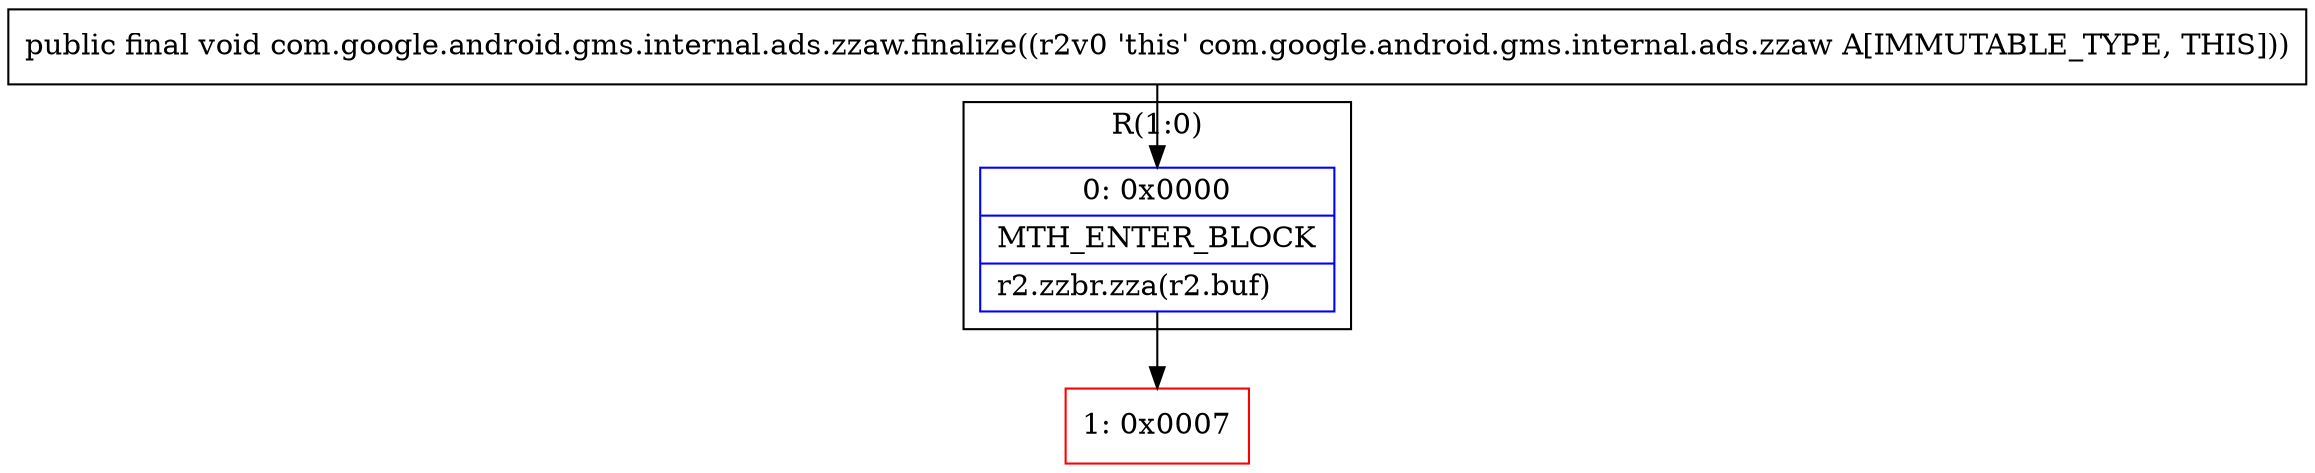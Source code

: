 digraph "CFG forcom.google.android.gms.internal.ads.zzaw.finalize()V" {
subgraph cluster_Region_2140026236 {
label = "R(1:0)";
node [shape=record,color=blue];
Node_0 [shape=record,label="{0\:\ 0x0000|MTH_ENTER_BLOCK\l|r2.zzbr.zza(r2.buf)\l}"];
}
Node_1 [shape=record,color=red,label="{1\:\ 0x0007}"];
MethodNode[shape=record,label="{public final void com.google.android.gms.internal.ads.zzaw.finalize((r2v0 'this' com.google.android.gms.internal.ads.zzaw A[IMMUTABLE_TYPE, THIS])) }"];
MethodNode -> Node_0;
Node_0 -> Node_1;
}

